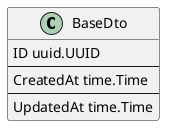 @startuml BaseDto

class BaseDto {
    ID uuid.UUID
    --
    CreatedAt time.Time
    --
    UpdatedAt time.Time
}

@enduml